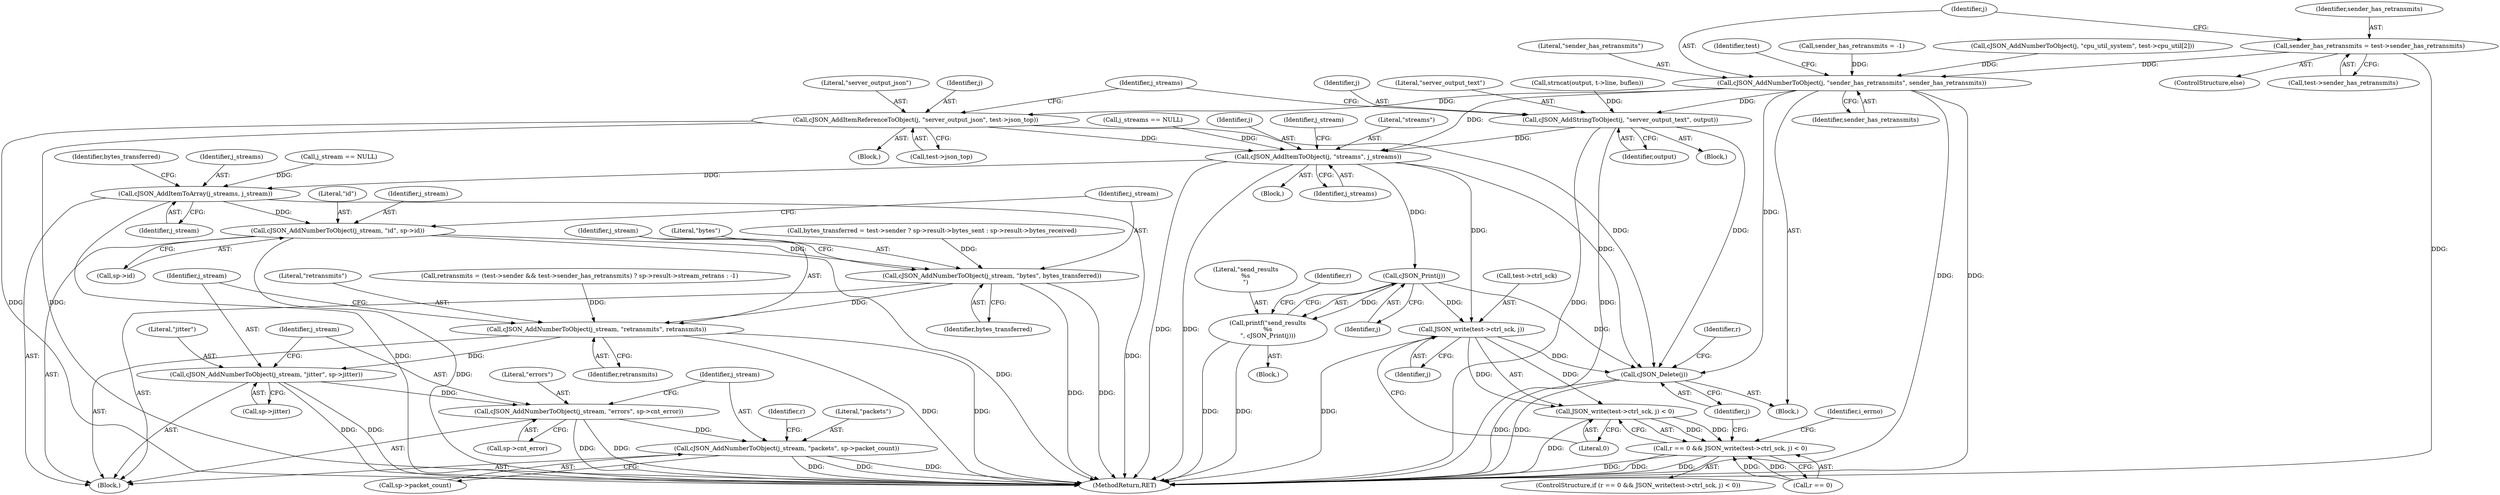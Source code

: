digraph "0_iperf_91f2fa59e8ed80dfbf400add0164ee0e508e412a_51@pointer" {
"1000170" [label="(Call,sender_has_retransmits = test->sender_has_retransmits)"];
"1000175" [label="(Call,cJSON_AddNumberToObject(j, \"sender_has_retransmits\", sender_has_retransmits))"];
"1000195" [label="(Call,cJSON_AddItemReferenceToObject(j, \"server_output_json\", test->json_top))"];
"1000257" [label="(Call,cJSON_AddItemToObject(j, \"streams\", j_streams))"];
"1000279" [label="(Call,cJSON_AddItemToArray(j_streams, j_stream))"];
"1000315" [label="(Call,cJSON_AddNumberToObject(j_stream, \"id\", sp->id))"];
"1000321" [label="(Call,cJSON_AddNumberToObject(j_stream, \"bytes\", bytes_transferred))"];
"1000325" [label="(Call,cJSON_AddNumberToObject(j_stream, \"retransmits\", retransmits))"];
"1000329" [label="(Call,cJSON_AddNumberToObject(j_stream, \"jitter\", sp->jitter))"];
"1000335" [label="(Call,cJSON_AddNumberToObject(j_stream, \"errors\", sp->cnt_error))"];
"1000341" [label="(Call,cJSON_AddNumberToObject(j_stream, \"packets\", sp->packet_count))"];
"1000358" [label="(Call,cJSON_Print(j))"];
"1000356" [label="(Call,printf(\"send_results\n%s\n\", cJSON_Print(j)))"];
"1000366" [label="(Call,JSON_write(test->ctrl_sck, j))"];
"1000365" [label="(Call,JSON_write(test->ctrl_sck, j) < 0)"];
"1000361" [label="(Call,r == 0 && JSON_write(test->ctrl_sck, j) < 0)"];
"1000380" [label="(Call,cJSON_Delete(j))"];
"1000236" [label="(Call,cJSON_AddStringToObject(j, \"server_output_text\", output))"];
"1000224" [label="(Call,strncat(output, t->line, buflen))"];
"1000331" [label="(Literal,\"jitter\")"];
"1000363" [label="(Identifier,r)"];
"1000239" [label="(Identifier,output)"];
"1000374" [label="(Identifier,i_errno)"];
"1000279" [label="(Call,cJSON_AddItemToArray(j_streams, j_stream))"];
"1000178" [label="(Identifier,sender_has_retransmits)"];
"1000343" [label="(Literal,\"packets\")"];
"1000335" [label="(Call,cJSON_AddNumberToObject(j_stream, \"errors\", sp->cnt_error))"];
"1000371" [label="(Literal,0)"];
"1000171" [label="(Identifier,sender_has_retransmits)"];
"1000359" [label="(Identifier,j)"];
"1000370" [label="(Identifier,j)"];
"1000361" [label="(Call,r == 0 && JSON_write(test->ctrl_sck, j) < 0)"];
"1000197" [label="(Literal,\"server_output_json\")"];
"1000358" [label="(Call,cJSON_Print(j))"];
"1000281" [label="(Identifier,j_stream)"];
"1000324" [label="(Identifier,bytes_transferred)"];
"1000244" [label="(Call,j_streams == NULL)"];
"1000256" [label="(Block,)"];
"1000337" [label="(Literal,\"errors\")"];
"1000342" [label="(Identifier,j_stream)"];
"1000298" [label="(Call,retransmits = (test->sender && test->sender_has_retransmits) ? sp->result->stream_retrans : -1)"];
"1000344" [label="(Call,sp->packet_count)"];
"1000183" [label="(Identifier,test)"];
"1000318" [label="(Call,sp->id)"];
"1000381" [label="(Identifier,j)"];
"1000383" [label="(Identifier,r)"];
"1000317" [label="(Literal,\"id\")"];
"1000169" [label="(ControlStructure,else)"];
"1000283" [label="(Identifier,bytes_transferred)"];
"1000258" [label="(Identifier,j)"];
"1000315" [label="(Call,cJSON_AddNumberToObject(j_stream, \"id\", sp->id))"];
"1000336" [label="(Identifier,j_stream)"];
"1000360" [label="(ControlStructure,if (r == 0 && JSON_write(test->ctrl_sck, j) < 0))"];
"1000202" [label="(Block,)"];
"1000325" [label="(Call,cJSON_AddNumberToObject(j_stream, \"retransmits\", retransmits))"];
"1000280" [label="(Identifier,j_streams)"];
"1000176" [label="(Identifier,j)"];
"1000329" [label="(Call,cJSON_AddNumberToObject(j_stream, \"jitter\", sp->jitter))"];
"1000172" [label="(Call,test->sender_has_retransmits)"];
"1000260" [label="(Identifier,j_streams)"];
"1000135" [label="(Block,)"];
"1000165" [label="(Call,sender_has_retransmits = -1)"];
"1000380" [label="(Call,cJSON_Delete(j))"];
"1000357" [label="(Literal,\"send_results\n%s\n\")"];
"1000237" [label="(Identifier,j)"];
"1000366" [label="(Call,JSON_write(test->ctrl_sck, j))"];
"1000327" [label="(Literal,\"retransmits\")"];
"1000384" [label="(MethodReturn,RET)"];
"1000170" [label="(Call,sender_has_retransmits = test->sender_has_retransmits)"];
"1000152" [label="(Call,cJSON_AddNumberToObject(j, \"cpu_util_system\", test->cpu_util[2]))"];
"1000266" [label="(Call,j_stream == NULL)"];
"1000241" [label="(Identifier,j_streams)"];
"1000278" [label="(Block,)"];
"1000321" [label="(Call,cJSON_AddNumberToObject(j_stream, \"bytes\", bytes_transferred))"];
"1000365" [label="(Call,JSON_write(test->ctrl_sck, j) < 0)"];
"1000367" [label="(Call,test->ctrl_sck)"];
"1000238" [label="(Literal,\"server_output_text\")"];
"1000196" [label="(Identifier,j)"];
"1000323" [label="(Literal,\"bytes\")"];
"1000341" [label="(Call,cJSON_AddNumberToObject(j_stream, \"packets\", sp->packet_count))"];
"1000356" [label="(Call,printf(\"send_results\n%s\n\", cJSON_Print(j)))"];
"1000236" [label="(Call,cJSON_AddStringToObject(j, \"server_output_text\", output))"];
"1000177" [label="(Literal,\"sender_has_retransmits\")"];
"1000316" [label="(Identifier,j_stream)"];
"1000322" [label="(Identifier,j_stream)"];
"1000326" [label="(Identifier,j_stream)"];
"1000263" [label="(Identifier,j_stream)"];
"1000195" [label="(Call,cJSON_AddItemReferenceToObject(j, \"server_output_json\", test->json_top))"];
"1000175" [label="(Call,cJSON_AddNumberToObject(j, \"sender_has_retransmits\", sender_has_retransmits))"];
"1000338" [label="(Call,sp->cnt_error)"];
"1000355" [label="(Block,)"];
"1000194" [label="(Block,)"];
"1000257" [label="(Call,cJSON_AddItemToObject(j, \"streams\", j_streams))"];
"1000198" [label="(Call,test->json_top)"];
"1000259" [label="(Literal,\"streams\")"];
"1000330" [label="(Identifier,j_stream)"];
"1000332" [label="(Call,sp->jitter)"];
"1000350" [label="(Identifier,r)"];
"1000362" [label="(Call,r == 0)"];
"1000328" [label="(Identifier,retransmits)"];
"1000282" [label="(Call,bytes_transferred = test->sender ? sp->result->bytes_sent : sp->result->bytes_received)"];
"1000170" -> "1000169"  [label="AST: "];
"1000170" -> "1000172"  [label="CFG: "];
"1000171" -> "1000170"  [label="AST: "];
"1000172" -> "1000170"  [label="AST: "];
"1000176" -> "1000170"  [label="CFG: "];
"1000170" -> "1000384"  [label="DDG: "];
"1000170" -> "1000175"  [label="DDG: "];
"1000175" -> "1000135"  [label="AST: "];
"1000175" -> "1000178"  [label="CFG: "];
"1000176" -> "1000175"  [label="AST: "];
"1000177" -> "1000175"  [label="AST: "];
"1000178" -> "1000175"  [label="AST: "];
"1000183" -> "1000175"  [label="CFG: "];
"1000175" -> "1000384"  [label="DDG: "];
"1000175" -> "1000384"  [label="DDG: "];
"1000152" -> "1000175"  [label="DDG: "];
"1000165" -> "1000175"  [label="DDG: "];
"1000175" -> "1000195"  [label="DDG: "];
"1000175" -> "1000236"  [label="DDG: "];
"1000175" -> "1000257"  [label="DDG: "];
"1000175" -> "1000380"  [label="DDG: "];
"1000195" -> "1000194"  [label="AST: "];
"1000195" -> "1000198"  [label="CFG: "];
"1000196" -> "1000195"  [label="AST: "];
"1000197" -> "1000195"  [label="AST: "];
"1000198" -> "1000195"  [label="AST: "];
"1000241" -> "1000195"  [label="CFG: "];
"1000195" -> "1000384"  [label="DDG: "];
"1000195" -> "1000384"  [label="DDG: "];
"1000195" -> "1000257"  [label="DDG: "];
"1000195" -> "1000380"  [label="DDG: "];
"1000257" -> "1000256"  [label="AST: "];
"1000257" -> "1000260"  [label="CFG: "];
"1000258" -> "1000257"  [label="AST: "];
"1000259" -> "1000257"  [label="AST: "];
"1000260" -> "1000257"  [label="AST: "];
"1000263" -> "1000257"  [label="CFG: "];
"1000257" -> "1000384"  [label="DDG: "];
"1000257" -> "1000384"  [label="DDG: "];
"1000236" -> "1000257"  [label="DDG: "];
"1000244" -> "1000257"  [label="DDG: "];
"1000257" -> "1000279"  [label="DDG: "];
"1000257" -> "1000358"  [label="DDG: "];
"1000257" -> "1000366"  [label="DDG: "];
"1000257" -> "1000380"  [label="DDG: "];
"1000279" -> "1000278"  [label="AST: "];
"1000279" -> "1000281"  [label="CFG: "];
"1000280" -> "1000279"  [label="AST: "];
"1000281" -> "1000279"  [label="AST: "];
"1000283" -> "1000279"  [label="CFG: "];
"1000279" -> "1000384"  [label="DDG: "];
"1000279" -> "1000384"  [label="DDG: "];
"1000266" -> "1000279"  [label="DDG: "];
"1000279" -> "1000315"  [label="DDG: "];
"1000315" -> "1000278"  [label="AST: "];
"1000315" -> "1000318"  [label="CFG: "];
"1000316" -> "1000315"  [label="AST: "];
"1000317" -> "1000315"  [label="AST: "];
"1000318" -> "1000315"  [label="AST: "];
"1000322" -> "1000315"  [label="CFG: "];
"1000315" -> "1000384"  [label="DDG: "];
"1000315" -> "1000384"  [label="DDG: "];
"1000315" -> "1000321"  [label="DDG: "];
"1000321" -> "1000278"  [label="AST: "];
"1000321" -> "1000324"  [label="CFG: "];
"1000322" -> "1000321"  [label="AST: "];
"1000323" -> "1000321"  [label="AST: "];
"1000324" -> "1000321"  [label="AST: "];
"1000326" -> "1000321"  [label="CFG: "];
"1000321" -> "1000384"  [label="DDG: "];
"1000321" -> "1000384"  [label="DDG: "];
"1000282" -> "1000321"  [label="DDG: "];
"1000321" -> "1000325"  [label="DDG: "];
"1000325" -> "1000278"  [label="AST: "];
"1000325" -> "1000328"  [label="CFG: "];
"1000326" -> "1000325"  [label="AST: "];
"1000327" -> "1000325"  [label="AST: "];
"1000328" -> "1000325"  [label="AST: "];
"1000330" -> "1000325"  [label="CFG: "];
"1000325" -> "1000384"  [label="DDG: "];
"1000325" -> "1000384"  [label="DDG: "];
"1000298" -> "1000325"  [label="DDG: "];
"1000325" -> "1000329"  [label="DDG: "];
"1000329" -> "1000278"  [label="AST: "];
"1000329" -> "1000332"  [label="CFG: "];
"1000330" -> "1000329"  [label="AST: "];
"1000331" -> "1000329"  [label="AST: "];
"1000332" -> "1000329"  [label="AST: "];
"1000336" -> "1000329"  [label="CFG: "];
"1000329" -> "1000384"  [label="DDG: "];
"1000329" -> "1000384"  [label="DDG: "];
"1000329" -> "1000335"  [label="DDG: "];
"1000335" -> "1000278"  [label="AST: "];
"1000335" -> "1000338"  [label="CFG: "];
"1000336" -> "1000335"  [label="AST: "];
"1000337" -> "1000335"  [label="AST: "];
"1000338" -> "1000335"  [label="AST: "];
"1000342" -> "1000335"  [label="CFG: "];
"1000335" -> "1000384"  [label="DDG: "];
"1000335" -> "1000384"  [label="DDG: "];
"1000335" -> "1000341"  [label="DDG: "];
"1000341" -> "1000278"  [label="AST: "];
"1000341" -> "1000344"  [label="CFG: "];
"1000342" -> "1000341"  [label="AST: "];
"1000343" -> "1000341"  [label="AST: "];
"1000344" -> "1000341"  [label="AST: "];
"1000350" -> "1000341"  [label="CFG: "];
"1000341" -> "1000384"  [label="DDG: "];
"1000341" -> "1000384"  [label="DDG: "];
"1000341" -> "1000384"  [label="DDG: "];
"1000358" -> "1000356"  [label="AST: "];
"1000358" -> "1000359"  [label="CFG: "];
"1000359" -> "1000358"  [label="AST: "];
"1000356" -> "1000358"  [label="CFG: "];
"1000358" -> "1000356"  [label="DDG: "];
"1000358" -> "1000366"  [label="DDG: "];
"1000358" -> "1000380"  [label="DDG: "];
"1000356" -> "1000355"  [label="AST: "];
"1000357" -> "1000356"  [label="AST: "];
"1000363" -> "1000356"  [label="CFG: "];
"1000356" -> "1000384"  [label="DDG: "];
"1000356" -> "1000384"  [label="DDG: "];
"1000366" -> "1000365"  [label="AST: "];
"1000366" -> "1000370"  [label="CFG: "];
"1000367" -> "1000366"  [label="AST: "];
"1000370" -> "1000366"  [label="AST: "];
"1000371" -> "1000366"  [label="CFG: "];
"1000366" -> "1000384"  [label="DDG: "];
"1000366" -> "1000365"  [label="DDG: "];
"1000366" -> "1000365"  [label="DDG: "];
"1000366" -> "1000380"  [label="DDG: "];
"1000365" -> "1000361"  [label="AST: "];
"1000365" -> "1000371"  [label="CFG: "];
"1000371" -> "1000365"  [label="AST: "];
"1000361" -> "1000365"  [label="CFG: "];
"1000365" -> "1000384"  [label="DDG: "];
"1000365" -> "1000361"  [label="DDG: "];
"1000365" -> "1000361"  [label="DDG: "];
"1000361" -> "1000360"  [label="AST: "];
"1000361" -> "1000362"  [label="CFG: "];
"1000362" -> "1000361"  [label="AST: "];
"1000374" -> "1000361"  [label="CFG: "];
"1000381" -> "1000361"  [label="CFG: "];
"1000361" -> "1000384"  [label="DDG: "];
"1000361" -> "1000384"  [label="DDG: "];
"1000361" -> "1000384"  [label="DDG: "];
"1000362" -> "1000361"  [label="DDG: "];
"1000362" -> "1000361"  [label="DDG: "];
"1000380" -> "1000135"  [label="AST: "];
"1000380" -> "1000381"  [label="CFG: "];
"1000381" -> "1000380"  [label="AST: "];
"1000383" -> "1000380"  [label="CFG: "];
"1000380" -> "1000384"  [label="DDG: "];
"1000380" -> "1000384"  [label="DDG: "];
"1000236" -> "1000380"  [label="DDG: "];
"1000236" -> "1000202"  [label="AST: "];
"1000236" -> "1000239"  [label="CFG: "];
"1000237" -> "1000236"  [label="AST: "];
"1000238" -> "1000236"  [label="AST: "];
"1000239" -> "1000236"  [label="AST: "];
"1000241" -> "1000236"  [label="CFG: "];
"1000236" -> "1000384"  [label="DDG: "];
"1000236" -> "1000384"  [label="DDG: "];
"1000224" -> "1000236"  [label="DDG: "];
}
